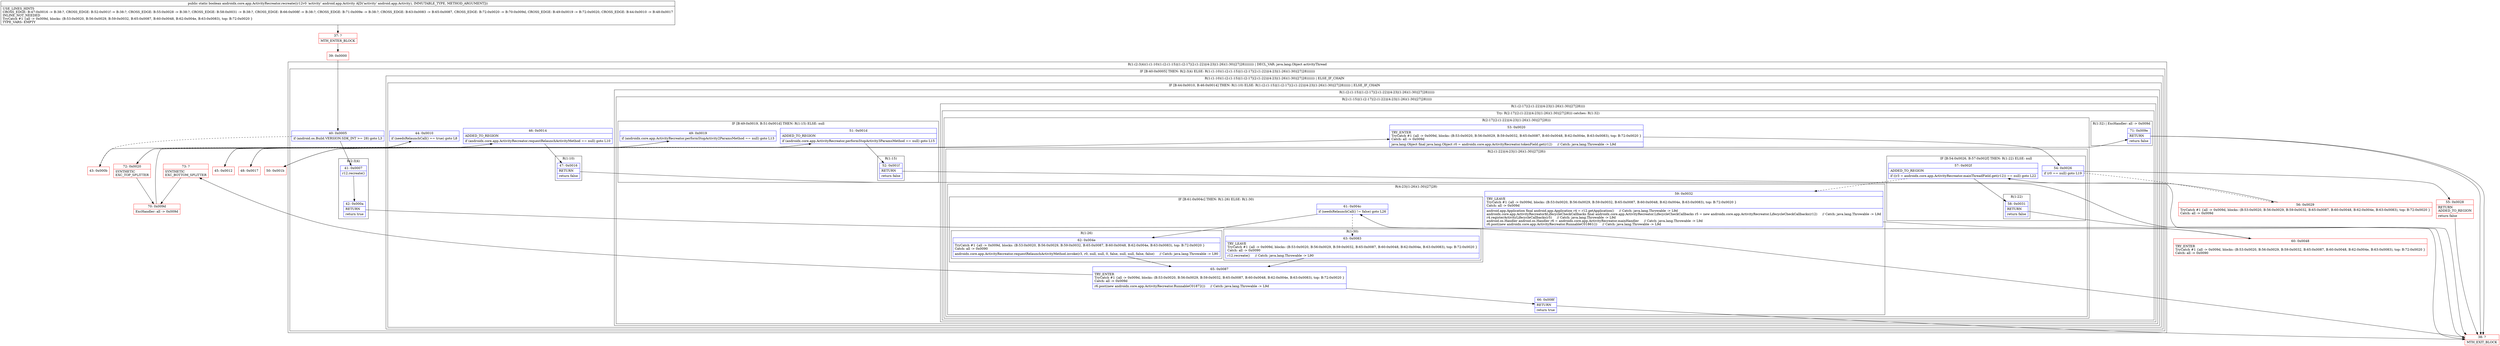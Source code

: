 digraph "CFG forandroidx.core.app.ActivityRecreator.recreate(Landroid\/app\/Activity;)Z" {
subgraph cluster_Region_1163099531 {
label = "R(1:(2:3|4)(1:(1:10)(1:(2:(1:15)|(1:(2:17|(2:(1:22)|(4:23|(1:26)(1:30)|27|28)))))))) | DECL_VAR: java.lang.Object activityThread\l";
node [shape=record,color=blue];
subgraph cluster_IfRegion_1422729293 {
label = "IF [B:40:0x0005] THEN: R(2:3|4) ELSE: R(1:(1:10)(1:(2:(1:15)|(1:(2:17|(2:(1:22)|(4:23|(1:26)(1:30)|27|28)))))))";
node [shape=record,color=blue];
Node_40 [shape=record,label="{40\:\ 0x0005|if (android.os.Build.VERSION.SDK_INT \>= 28) goto L3\l}"];
subgraph cluster_Region_1516508465 {
label = "R(2:3|4)";
node [shape=record,color=blue];
Node_41 [shape=record,label="{41\:\ 0x0007|r12.recreate()\l}"];
Node_42 [shape=record,label="{42\:\ 0x000a|RETURN\l|return true\l}"];
}
subgraph cluster_Region_941085519 {
label = "R(1:(1:10)(1:(2:(1:15)|(1:(2:17|(2:(1:22)|(4:23|(1:26)(1:30)|27|28))))))) | ELSE_IF_CHAIN\l";
node [shape=record,color=blue];
subgraph cluster_IfRegion_1719033571 {
label = "IF [B:44:0x0010, B:46:0x0014] THEN: R(1:10) ELSE: R(1:(2:(1:15)|(1:(2:17|(2:(1:22)|(4:23|(1:26)(1:30)|27|28)))))) | ELSE_IF_CHAIN\l";
node [shape=record,color=blue];
Node_44 [shape=record,label="{44\:\ 0x0010|if (needsRelaunchCall() == true) goto L8\l}"];
Node_46 [shape=record,label="{46\:\ 0x0014|ADDED_TO_REGION\l|if (androidx.core.app.ActivityRecreator.requestRelaunchActivityMethod == null) goto L10\l}"];
subgraph cluster_Region_1527043368 {
label = "R(1:10)";
node [shape=record,color=blue];
Node_47 [shape=record,label="{47\:\ 0x0016|RETURN\l|return false\l}"];
}
subgraph cluster_Region_557031140 {
label = "R(1:(2:(1:15)|(1:(2:17|(2:(1:22)|(4:23|(1:26)(1:30)|27|28))))))";
node [shape=record,color=blue];
subgraph cluster_Region_666418214 {
label = "R(2:(1:15)|(1:(2:17|(2:(1:22)|(4:23|(1:26)(1:30)|27|28)))))";
node [shape=record,color=blue];
subgraph cluster_IfRegion_1944944500 {
label = "IF [B:49:0x0019, B:51:0x001d] THEN: R(1:15) ELSE: null";
node [shape=record,color=blue];
Node_49 [shape=record,label="{49\:\ 0x0019|if (androidx.core.app.ActivityRecreator.performStopActivity2ParamsMethod == null) goto L13\l}"];
Node_51 [shape=record,label="{51\:\ 0x001d|ADDED_TO_REGION\l|if (androidx.core.app.ActivityRecreator.performStopActivity3ParamsMethod == null) goto L15\l}"];
subgraph cluster_Region_247290292 {
label = "R(1:15)";
node [shape=record,color=blue];
Node_52 [shape=record,label="{52\:\ 0x001f|RETURN\l|return false\l}"];
}
}
subgraph cluster_Region_868491833 {
label = "R(1:(2:17|(2:(1:22)|(4:23|(1:26)(1:30)|27|28))))";
node [shape=record,color=blue];
subgraph cluster_TryCatchRegion_1367335403 {
label = "Try: R(2:17|(2:(1:22)|(4:23|(1:26)(1:30)|27|28))) catches: R(1:32)";
node [shape=record,color=blue];
subgraph cluster_Region_2115123957 {
label = "R(2:17|(2:(1:22)|(4:23|(1:26)(1:30)|27|28)))";
node [shape=record,color=blue];
Node_53 [shape=record,label="{53\:\ 0x0020|TRY_ENTER\lTryCatch #1 \{all \-\> 0x009d, blocks: (B:53:0x0020, B:56:0x0029, B:59:0x0032, B:65:0x0087, B:60:0x0048, B:62:0x004e, B:63:0x0083), top: B:72:0x0020 \}\lCatch: all \-\> 0x009d\l|java.lang.Object final java.lang.Object r0 = androidx.core.app.ActivityRecreator.tokenField.get(r12)     \/\/ Catch: java.lang.Throwable \-\> L9d\l}"];
subgraph cluster_Region_1240539759 {
label = "R(2:(1:22)|(4:23|(1:26)(1:30)|27|28))";
node [shape=record,color=blue];
subgraph cluster_IfRegion_158848706 {
label = "IF [B:54:0x0026, B:57:0x002f] THEN: R(1:22) ELSE: null";
node [shape=record,color=blue];
Node_54 [shape=record,label="{54\:\ 0x0026|if (r0 == null) goto L19\l}"];
Node_57 [shape=record,label="{57\:\ 0x002f|ADDED_TO_REGION\l|if ((r3 = androidx.core.app.ActivityRecreator.mainThreadField.get(r12)) == null) goto L22\l}"];
subgraph cluster_Region_761639452 {
label = "R(1:22)";
node [shape=record,color=blue];
Node_58 [shape=record,label="{58\:\ 0x0031|RETURN\l|return false\l}"];
}
}
subgraph cluster_Region_573995384 {
label = "R(4:23|(1:26)(1:30)|27|28)";
node [shape=record,color=blue];
Node_59 [shape=record,label="{59\:\ 0x0032|TRY_LEAVE\lTryCatch #1 \{all \-\> 0x009d, blocks: (B:53:0x0020, B:56:0x0029, B:59:0x0032, B:65:0x0087, B:60:0x0048, B:62:0x004e, B:63:0x0083), top: B:72:0x0020 \}\lCatch: all \-\> 0x009d\l|android.app.Application final android.app.Application r4 = r12.getApplication()     \/\/ Catch: java.lang.Throwable \-\> L9d\landroidx.core.app.ActivityRecreator$LifecycleCheckCallbacks final androidx.core.app.ActivityRecreator.LifecycleCheckCallbacks r5 = new androidx.core.app.ActivityRecreator.LifecycleCheckCallbacks(r12)     \/\/ Catch: java.lang.Throwable \-\> L9d\lr4.registerActivityLifecycleCallbacks(r5)     \/\/ Catch: java.lang.Throwable \-\> L9d\landroid.os.Handler android.os.Handler r6 = androidx.core.app.ActivityRecreator.mainHandler     \/\/ Catch: java.lang.Throwable \-\> L9d\lr6.post(new androidx.core.app.ActivityRecreator.RunnableC01861())     \/\/ Catch: java.lang.Throwable \-\> L9d\l}"];
subgraph cluster_IfRegion_1059227747 {
label = "IF [B:61:0x004c] THEN: R(1:26) ELSE: R(1:30)";
node [shape=record,color=blue];
Node_61 [shape=record,label="{61\:\ 0x004c|if (needsRelaunchCall() != false) goto L26\l}"];
subgraph cluster_Region_1848806523 {
label = "R(1:26)";
node [shape=record,color=blue];
Node_62 [shape=record,label="{62\:\ 0x004e|TryCatch #1 \{all \-\> 0x009d, blocks: (B:53:0x0020, B:56:0x0029, B:59:0x0032, B:65:0x0087, B:60:0x0048, B:62:0x004e, B:63:0x0083), top: B:72:0x0020 \}\lCatch: all \-\> 0x0090\l|androidx.core.app.ActivityRecreator.requestRelaunchActivityMethod.invoke(r3, r0, null, null, 0, false, null, null, false, false)     \/\/ Catch: java.lang.Throwable \-\> L90\l}"];
}
subgraph cluster_Region_301749973 {
label = "R(1:30)";
node [shape=record,color=blue];
Node_63 [shape=record,label="{63\:\ 0x0083|TRY_LEAVE\lTryCatch #1 \{all \-\> 0x009d, blocks: (B:53:0x0020, B:56:0x0029, B:59:0x0032, B:65:0x0087, B:60:0x0048, B:62:0x004e, B:63:0x0083), top: B:72:0x0020 \}\lCatch: all \-\> 0x0090\l|r12.recreate()     \/\/ Catch: java.lang.Throwable \-\> L90\l}"];
}
}
Node_65 [shape=record,label="{65\:\ 0x0087|TRY_ENTER\lTryCatch #1 \{all \-\> 0x009d, blocks: (B:53:0x0020, B:56:0x0029, B:59:0x0032, B:65:0x0087, B:60:0x0048, B:62:0x004e, B:63:0x0083), top: B:72:0x0020 \}\lCatch: all \-\> 0x009d\l|r6.post(new androidx.core.app.ActivityRecreator.RunnableC01872())     \/\/ Catch: java.lang.Throwable \-\> L9d\l}"];
Node_66 [shape=record,label="{66\:\ 0x008f|RETURN\l|return true\l}"];
}
}
}
subgraph cluster_Region_1365175519 {
label = "R(1:32) | ExcHandler: all \-\> 0x009d\l";
node [shape=record,color=blue];
Node_71 [shape=record,label="{71\:\ 0x009e|RETURN\l|return false\l}"];
}
}
}
}
}
}
}
}
}
subgraph cluster_Region_1365175519 {
label = "R(1:32) | ExcHandler: all \-\> 0x009d\l";
node [shape=record,color=blue];
Node_71 [shape=record,label="{71\:\ 0x009e|RETURN\l|return false\l}"];
}
Node_37 [shape=record,color=red,label="{37\:\ ?|MTH_ENTER_BLOCK\l}"];
Node_39 [shape=record,color=red,label="{39\:\ 0x0000}"];
Node_38 [shape=record,color=red,label="{38\:\ ?|MTH_EXIT_BLOCK\l}"];
Node_43 [shape=record,color=red,label="{43\:\ 0x000b}"];
Node_45 [shape=record,color=red,label="{45\:\ 0x0012}"];
Node_48 [shape=record,color=red,label="{48\:\ 0x0017}"];
Node_50 [shape=record,color=red,label="{50\:\ 0x001b}"];
Node_72 [shape=record,color=red,label="{72\:\ 0x0020|SYNTHETIC\lEXC_TOP_SPLITTER\l}"];
Node_55 [shape=record,color=red,label="{55\:\ 0x0028|RETURN\lADDED_TO_REGION\l|return false\l}"];
Node_56 [shape=record,color=red,label="{56\:\ 0x0029|TryCatch #1 \{all \-\> 0x009d, blocks: (B:53:0x0020, B:56:0x0029, B:59:0x0032, B:65:0x0087, B:60:0x0048, B:62:0x004e, B:63:0x0083), top: B:72:0x0020 \}\lCatch: all \-\> 0x009d\l}"];
Node_60 [shape=record,color=red,label="{60\:\ 0x0048|TRY_ENTER\lTryCatch #1 \{all \-\> 0x009d, blocks: (B:53:0x0020, B:56:0x0029, B:59:0x0032, B:65:0x0087, B:60:0x0048, B:62:0x004e, B:63:0x0083), top: B:72:0x0020 \}\lCatch: all \-\> 0x0090\l}"];
Node_73 [shape=record,color=red,label="{73\:\ ?|SYNTHETIC\lEXC_BOTTOM_SPLITTER\l}"];
Node_70 [shape=record,color=red,label="{70\:\ 0x009d|ExcHandler: all \-\> 0x009d\l}"];
MethodNode[shape=record,label="{public static boolean androidx.core.app.ActivityRecreator.recreate((r12v0 'activity' android.app.Activity A[D('activity' android.app.Activity), IMMUTABLE_TYPE, METHOD_ARGUMENT]))  | USE_LINES_HINTS\lCROSS_EDGE: B:47:0x0016 \-\> B:38:?, CROSS_EDGE: B:52:0x001f \-\> B:38:?, CROSS_EDGE: B:55:0x0028 \-\> B:38:?, CROSS_EDGE: B:58:0x0031 \-\> B:38:?, CROSS_EDGE: B:66:0x008f \-\> B:38:?, CROSS_EDGE: B:71:0x009e \-\> B:38:?, CROSS_EDGE: B:63:0x0083 \-\> B:65:0x0087, CROSS_EDGE: B:72:0x0020 \-\> B:70:0x009d, CROSS_EDGE: B:49:0x0019 \-\> B:72:0x0020, CROSS_EDGE: B:44:0x0010 \-\> B:48:0x0017\lINLINE_NOT_NEEDED\lTryCatch #1 \{all \-\> 0x009d, blocks: (B:53:0x0020, B:56:0x0029, B:59:0x0032, B:65:0x0087, B:60:0x0048, B:62:0x004e, B:63:0x0083), top: B:72:0x0020 \}\lTYPE_VARS: EMPTY\l}"];
MethodNode -> Node_37;Node_40 -> Node_41;
Node_40 -> Node_43[style=dashed];
Node_41 -> Node_42;
Node_42 -> Node_38;
Node_44 -> Node_45;
Node_44 -> Node_48[style=dashed];
Node_46 -> Node_47;
Node_46 -> Node_48[style=dashed];
Node_47 -> Node_38;
Node_49 -> Node_50;
Node_49 -> Node_72[style=dashed];
Node_51 -> Node_52;
Node_51 -> Node_72[style=dashed];
Node_52 -> Node_38;
Node_53 -> Node_54;
Node_54 -> Node_55;
Node_54 -> Node_56[style=dashed];
Node_57 -> Node_58;
Node_57 -> Node_59[style=dashed];
Node_58 -> Node_38;
Node_59 -> Node_60;
Node_61 -> Node_62;
Node_61 -> Node_63[style=dashed];
Node_62 -> Node_65;
Node_63 -> Node_65;
Node_65 -> Node_66;
Node_65 -> Node_73;
Node_66 -> Node_38;
Node_71 -> Node_38;
Node_71 -> Node_38;
Node_37 -> Node_39;
Node_39 -> Node_40;
Node_43 -> Node_44;
Node_45 -> Node_46;
Node_48 -> Node_49;
Node_50 -> Node_51;
Node_72 -> Node_53;
Node_72 -> Node_70;
Node_55 -> Node_38;
Node_56 -> Node_57;
Node_60 -> Node_61;
Node_73 -> Node_70;
Node_70 -> Node_71;
}


